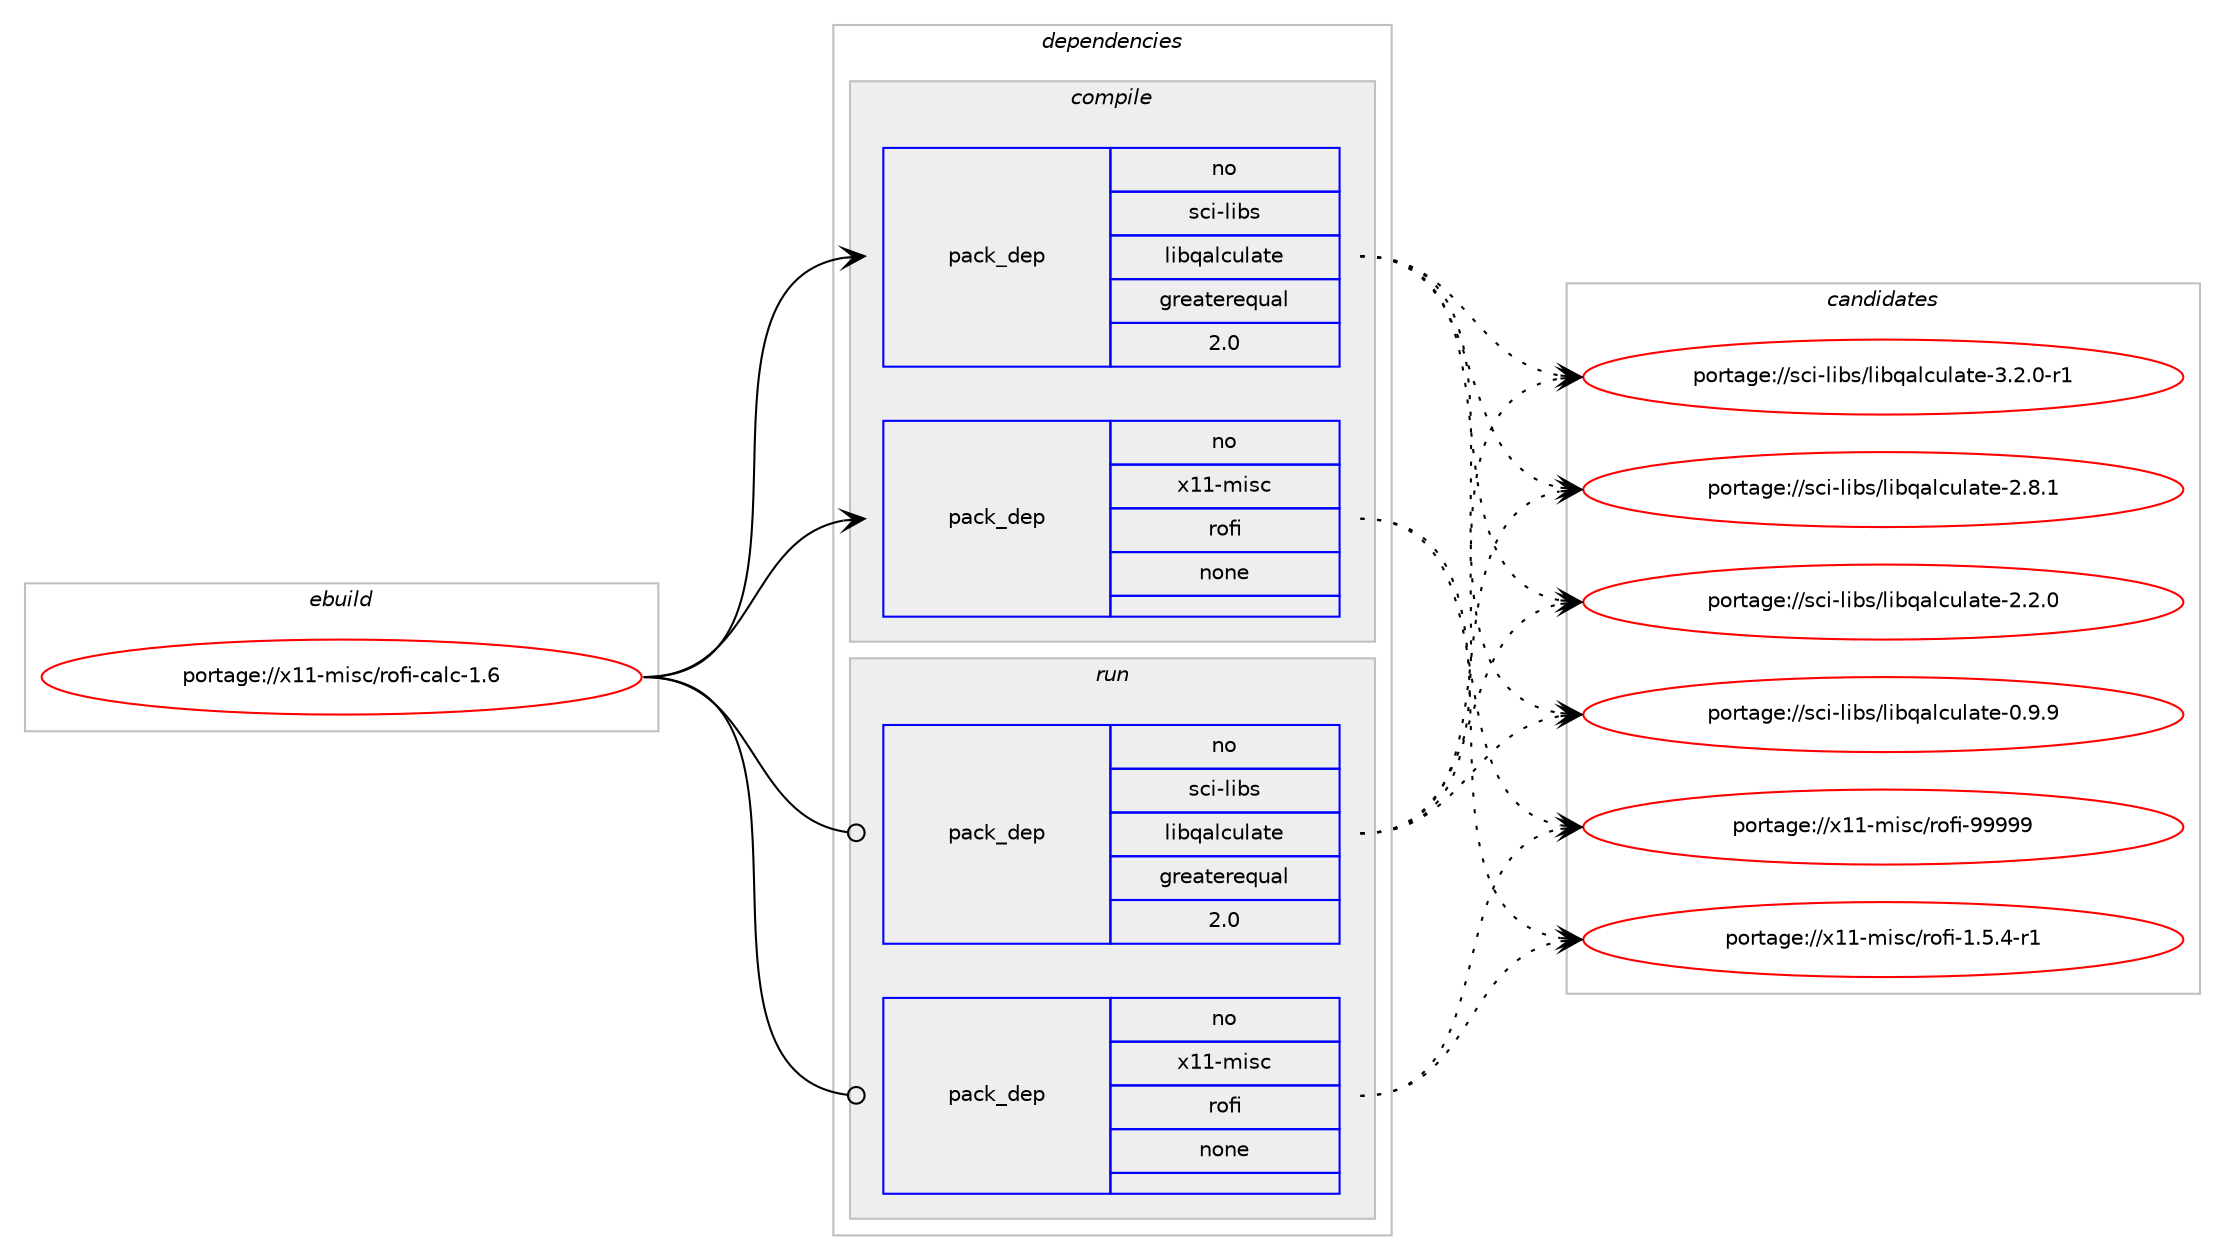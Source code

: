 digraph prolog {

# *************
# Graph options
# *************

newrank=true;
concentrate=true;
compound=true;
graph [rankdir=LR,fontname=Helvetica,fontsize=10,ranksep=1.5];#, ranksep=2.5, nodesep=0.2];
edge  [arrowhead=vee];
node  [fontname=Helvetica,fontsize=10];

# **********
# The ebuild
# **********

subgraph cluster_leftcol {
color=gray;
rank=same;
label=<<i>ebuild</i>>;
id [label="portage://x11-misc/rofi-calc-1.6", color=red, width=4, href="../x11-misc/rofi-calc-1.6.svg"];
}

# ****************
# The dependencies
# ****************

subgraph cluster_midcol {
color=gray;
label=<<i>dependencies</i>>;
subgraph cluster_compile {
fillcolor="#eeeeee";
style=filled;
label=<<i>compile</i>>;
subgraph pack1687 {
dependency1914 [label=<<TABLE BORDER="0" CELLBORDER="1" CELLSPACING="0" CELLPADDING="4" WIDTH="220"><TR><TD ROWSPAN="6" CELLPADDING="30">pack_dep</TD></TR><TR><TD WIDTH="110">no</TD></TR><TR><TD>sci-libs</TD></TR><TR><TD>libqalculate</TD></TR><TR><TD>greaterequal</TD></TR><TR><TD>2.0</TD></TR></TABLE>>, shape=none, color=blue];
}
id:e -> dependency1914:w [weight=20,style="solid",arrowhead="vee"];
subgraph pack1688 {
dependency1915 [label=<<TABLE BORDER="0" CELLBORDER="1" CELLSPACING="0" CELLPADDING="4" WIDTH="220"><TR><TD ROWSPAN="6" CELLPADDING="30">pack_dep</TD></TR><TR><TD WIDTH="110">no</TD></TR><TR><TD>x11-misc</TD></TR><TR><TD>rofi</TD></TR><TR><TD>none</TD></TR><TR><TD></TD></TR></TABLE>>, shape=none, color=blue];
}
id:e -> dependency1915:w [weight=20,style="solid",arrowhead="vee"];
}
subgraph cluster_compileandrun {
fillcolor="#eeeeee";
style=filled;
label=<<i>compile and run</i>>;
}
subgraph cluster_run {
fillcolor="#eeeeee";
style=filled;
label=<<i>run</i>>;
subgraph pack1689 {
dependency1916 [label=<<TABLE BORDER="0" CELLBORDER="1" CELLSPACING="0" CELLPADDING="4" WIDTH="220"><TR><TD ROWSPAN="6" CELLPADDING="30">pack_dep</TD></TR><TR><TD WIDTH="110">no</TD></TR><TR><TD>sci-libs</TD></TR><TR><TD>libqalculate</TD></TR><TR><TD>greaterequal</TD></TR><TR><TD>2.0</TD></TR></TABLE>>, shape=none, color=blue];
}
id:e -> dependency1916:w [weight=20,style="solid",arrowhead="odot"];
subgraph pack1690 {
dependency1917 [label=<<TABLE BORDER="0" CELLBORDER="1" CELLSPACING="0" CELLPADDING="4" WIDTH="220"><TR><TD ROWSPAN="6" CELLPADDING="30">pack_dep</TD></TR><TR><TD WIDTH="110">no</TD></TR><TR><TD>x11-misc</TD></TR><TR><TD>rofi</TD></TR><TR><TD>none</TD></TR><TR><TD></TD></TR></TABLE>>, shape=none, color=blue];
}
id:e -> dependency1917:w [weight=20,style="solid",arrowhead="odot"];
}
}

# **************
# The candidates
# **************

subgraph cluster_choices {
rank=same;
color=gray;
label=<<i>candidates</i>>;

subgraph choice1687 {
color=black;
nodesep=1;
choice11599105451081059811547108105981139710899117108971161014551465046484511449 [label="portage://sci-libs/libqalculate-3.2.0-r1", color=red, width=4,href="../sci-libs/libqalculate-3.2.0-r1.svg"];
choice1159910545108105981154710810598113971089911710897116101455046564649 [label="portage://sci-libs/libqalculate-2.8.1", color=red, width=4,href="../sci-libs/libqalculate-2.8.1.svg"];
choice1159910545108105981154710810598113971089911710897116101455046504648 [label="portage://sci-libs/libqalculate-2.2.0", color=red, width=4,href="../sci-libs/libqalculate-2.2.0.svg"];
choice1159910545108105981154710810598113971089911710897116101454846574657 [label="portage://sci-libs/libqalculate-0.9.9", color=red, width=4,href="../sci-libs/libqalculate-0.9.9.svg"];
dependency1914:e -> choice11599105451081059811547108105981139710899117108971161014551465046484511449:w [style=dotted,weight="100"];
dependency1914:e -> choice1159910545108105981154710810598113971089911710897116101455046564649:w [style=dotted,weight="100"];
dependency1914:e -> choice1159910545108105981154710810598113971089911710897116101455046504648:w [style=dotted,weight="100"];
dependency1914:e -> choice1159910545108105981154710810598113971089911710897116101454846574657:w [style=dotted,weight="100"];
}
subgraph choice1688 {
color=black;
nodesep=1;
choice1204949451091051159947114111102105455757575757 [label="portage://x11-misc/rofi-99999", color=red, width=4,href="../x11-misc/rofi-99999.svg"];
choice12049494510910511599471141111021054549465346524511449 [label="portage://x11-misc/rofi-1.5.4-r1", color=red, width=4,href="../x11-misc/rofi-1.5.4-r1.svg"];
dependency1915:e -> choice1204949451091051159947114111102105455757575757:w [style=dotted,weight="100"];
dependency1915:e -> choice12049494510910511599471141111021054549465346524511449:w [style=dotted,weight="100"];
}
subgraph choice1689 {
color=black;
nodesep=1;
choice11599105451081059811547108105981139710899117108971161014551465046484511449 [label="portage://sci-libs/libqalculate-3.2.0-r1", color=red, width=4,href="../sci-libs/libqalculate-3.2.0-r1.svg"];
choice1159910545108105981154710810598113971089911710897116101455046564649 [label="portage://sci-libs/libqalculate-2.8.1", color=red, width=4,href="../sci-libs/libqalculate-2.8.1.svg"];
choice1159910545108105981154710810598113971089911710897116101455046504648 [label="portage://sci-libs/libqalculate-2.2.0", color=red, width=4,href="../sci-libs/libqalculate-2.2.0.svg"];
choice1159910545108105981154710810598113971089911710897116101454846574657 [label="portage://sci-libs/libqalculate-0.9.9", color=red, width=4,href="../sci-libs/libqalculate-0.9.9.svg"];
dependency1916:e -> choice11599105451081059811547108105981139710899117108971161014551465046484511449:w [style=dotted,weight="100"];
dependency1916:e -> choice1159910545108105981154710810598113971089911710897116101455046564649:w [style=dotted,weight="100"];
dependency1916:e -> choice1159910545108105981154710810598113971089911710897116101455046504648:w [style=dotted,weight="100"];
dependency1916:e -> choice1159910545108105981154710810598113971089911710897116101454846574657:w [style=dotted,weight="100"];
}
subgraph choice1690 {
color=black;
nodesep=1;
choice1204949451091051159947114111102105455757575757 [label="portage://x11-misc/rofi-99999", color=red, width=4,href="../x11-misc/rofi-99999.svg"];
choice12049494510910511599471141111021054549465346524511449 [label="portage://x11-misc/rofi-1.5.4-r1", color=red, width=4,href="../x11-misc/rofi-1.5.4-r1.svg"];
dependency1917:e -> choice1204949451091051159947114111102105455757575757:w [style=dotted,weight="100"];
dependency1917:e -> choice12049494510910511599471141111021054549465346524511449:w [style=dotted,weight="100"];
}
}

}
